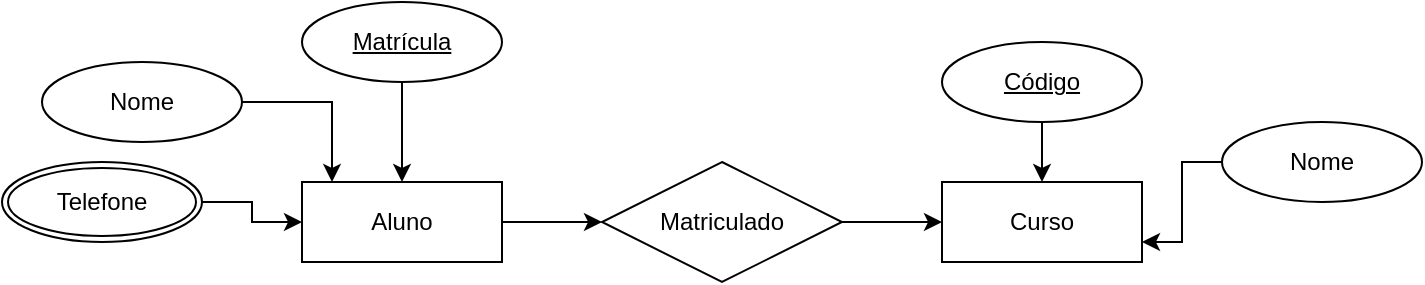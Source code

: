 <mxfile version="24.0.2" type="device">
  <diagram name="Página-1" id="Y8vxCLzWGkPodfb6m7Nj">
    <mxGraphModel dx="880" dy="468" grid="1" gridSize="10" guides="1" tooltips="1" connect="1" arrows="1" fold="1" page="1" pageScale="1" pageWidth="827" pageHeight="1169" math="0" shadow="0">
      <root>
        <mxCell id="0" />
        <mxCell id="1" parent="0" />
        <mxCell id="xpv23t8gmEGSBuQ_FrFm-12" style="edgeStyle=orthogonalEdgeStyle;rounded=0;orthogonalLoop=1;jettySize=auto;html=1;entryX=0;entryY=0.5;entryDx=0;entryDy=0;" edge="1" parent="1" source="xpv23t8gmEGSBuQ_FrFm-1" target="xpv23t8gmEGSBuQ_FrFm-11">
          <mxGeometry relative="1" as="geometry" />
        </mxCell>
        <mxCell id="xpv23t8gmEGSBuQ_FrFm-1" value="Aluno" style="whiteSpace=wrap;html=1;align=center;" vertex="1" parent="1">
          <mxGeometry x="160" y="130" width="100" height="40" as="geometry" />
        </mxCell>
        <mxCell id="xpv23t8gmEGSBuQ_FrFm-2" value="Curso" style="whiteSpace=wrap;html=1;align=center;" vertex="1" parent="1">
          <mxGeometry x="480" y="130" width="100" height="40" as="geometry" />
        </mxCell>
        <mxCell id="xpv23t8gmEGSBuQ_FrFm-3" value="Nome" style="ellipse;whiteSpace=wrap;html=1;align=center;shadow=0;textShadow=0;" vertex="1" parent="1">
          <mxGeometry x="30" y="70" width="100" height="40" as="geometry" />
        </mxCell>
        <mxCell id="xpv23t8gmEGSBuQ_FrFm-5" style="edgeStyle=orthogonalEdgeStyle;rounded=0;orthogonalLoop=1;jettySize=auto;html=1;entryX=0.5;entryY=0;entryDx=0;entryDy=0;" edge="1" parent="1" source="xpv23t8gmEGSBuQ_FrFm-4" target="xpv23t8gmEGSBuQ_FrFm-1">
          <mxGeometry relative="1" as="geometry" />
        </mxCell>
        <mxCell id="xpv23t8gmEGSBuQ_FrFm-4" value="Matrícula" style="ellipse;whiteSpace=wrap;html=1;align=center;fontStyle=4;" vertex="1" parent="1">
          <mxGeometry x="160" y="40" width="100" height="40" as="geometry" />
        </mxCell>
        <mxCell id="xpv23t8gmEGSBuQ_FrFm-6" style="edgeStyle=orthogonalEdgeStyle;rounded=0;orthogonalLoop=1;jettySize=auto;html=1;entryX=0.15;entryY=0;entryDx=0;entryDy=0;entryPerimeter=0;" edge="1" parent="1" source="xpv23t8gmEGSBuQ_FrFm-3" target="xpv23t8gmEGSBuQ_FrFm-1">
          <mxGeometry relative="1" as="geometry" />
        </mxCell>
        <mxCell id="xpv23t8gmEGSBuQ_FrFm-8" style="edgeStyle=orthogonalEdgeStyle;rounded=0;orthogonalLoop=1;jettySize=auto;html=1;entryX=0;entryY=0.5;entryDx=0;entryDy=0;" edge="1" parent="1" source="xpv23t8gmEGSBuQ_FrFm-7" target="xpv23t8gmEGSBuQ_FrFm-1">
          <mxGeometry relative="1" as="geometry" />
        </mxCell>
        <mxCell id="xpv23t8gmEGSBuQ_FrFm-7" value="Telefone" style="ellipse;shape=doubleEllipse;margin=3;whiteSpace=wrap;html=1;align=center;" vertex="1" parent="1">
          <mxGeometry x="10" y="120" width="100" height="40" as="geometry" />
        </mxCell>
        <mxCell id="xpv23t8gmEGSBuQ_FrFm-13" style="edgeStyle=orthogonalEdgeStyle;rounded=0;orthogonalLoop=1;jettySize=auto;html=1;entryX=0;entryY=0.5;entryDx=0;entryDy=0;" edge="1" parent="1" source="xpv23t8gmEGSBuQ_FrFm-11" target="xpv23t8gmEGSBuQ_FrFm-2">
          <mxGeometry relative="1" as="geometry" />
        </mxCell>
        <mxCell id="xpv23t8gmEGSBuQ_FrFm-11" value="Matriculado" style="shape=rhombus;perimeter=rhombusPerimeter;whiteSpace=wrap;html=1;align=center;" vertex="1" parent="1">
          <mxGeometry x="310" y="120" width="120" height="60" as="geometry" />
        </mxCell>
        <mxCell id="xpv23t8gmEGSBuQ_FrFm-16" style="edgeStyle=orthogonalEdgeStyle;rounded=0;orthogonalLoop=1;jettySize=auto;html=1;entryX=0.5;entryY=0;entryDx=0;entryDy=0;" edge="1" parent="1" source="xpv23t8gmEGSBuQ_FrFm-14" target="xpv23t8gmEGSBuQ_FrFm-2">
          <mxGeometry relative="1" as="geometry" />
        </mxCell>
        <mxCell id="xpv23t8gmEGSBuQ_FrFm-14" value="Código" style="ellipse;whiteSpace=wrap;html=1;align=center;fontStyle=4;" vertex="1" parent="1">
          <mxGeometry x="480" y="60" width="100" height="40" as="geometry" />
        </mxCell>
        <mxCell id="xpv23t8gmEGSBuQ_FrFm-18" style="edgeStyle=orthogonalEdgeStyle;rounded=0;orthogonalLoop=1;jettySize=auto;html=1;entryX=1;entryY=0.75;entryDx=0;entryDy=0;" edge="1" parent="1" source="xpv23t8gmEGSBuQ_FrFm-15" target="xpv23t8gmEGSBuQ_FrFm-2">
          <mxGeometry relative="1" as="geometry" />
        </mxCell>
        <mxCell id="xpv23t8gmEGSBuQ_FrFm-15" value="Nome" style="ellipse;whiteSpace=wrap;html=1;align=center;" vertex="1" parent="1">
          <mxGeometry x="620" y="100" width="100" height="40" as="geometry" />
        </mxCell>
      </root>
    </mxGraphModel>
  </diagram>
</mxfile>
